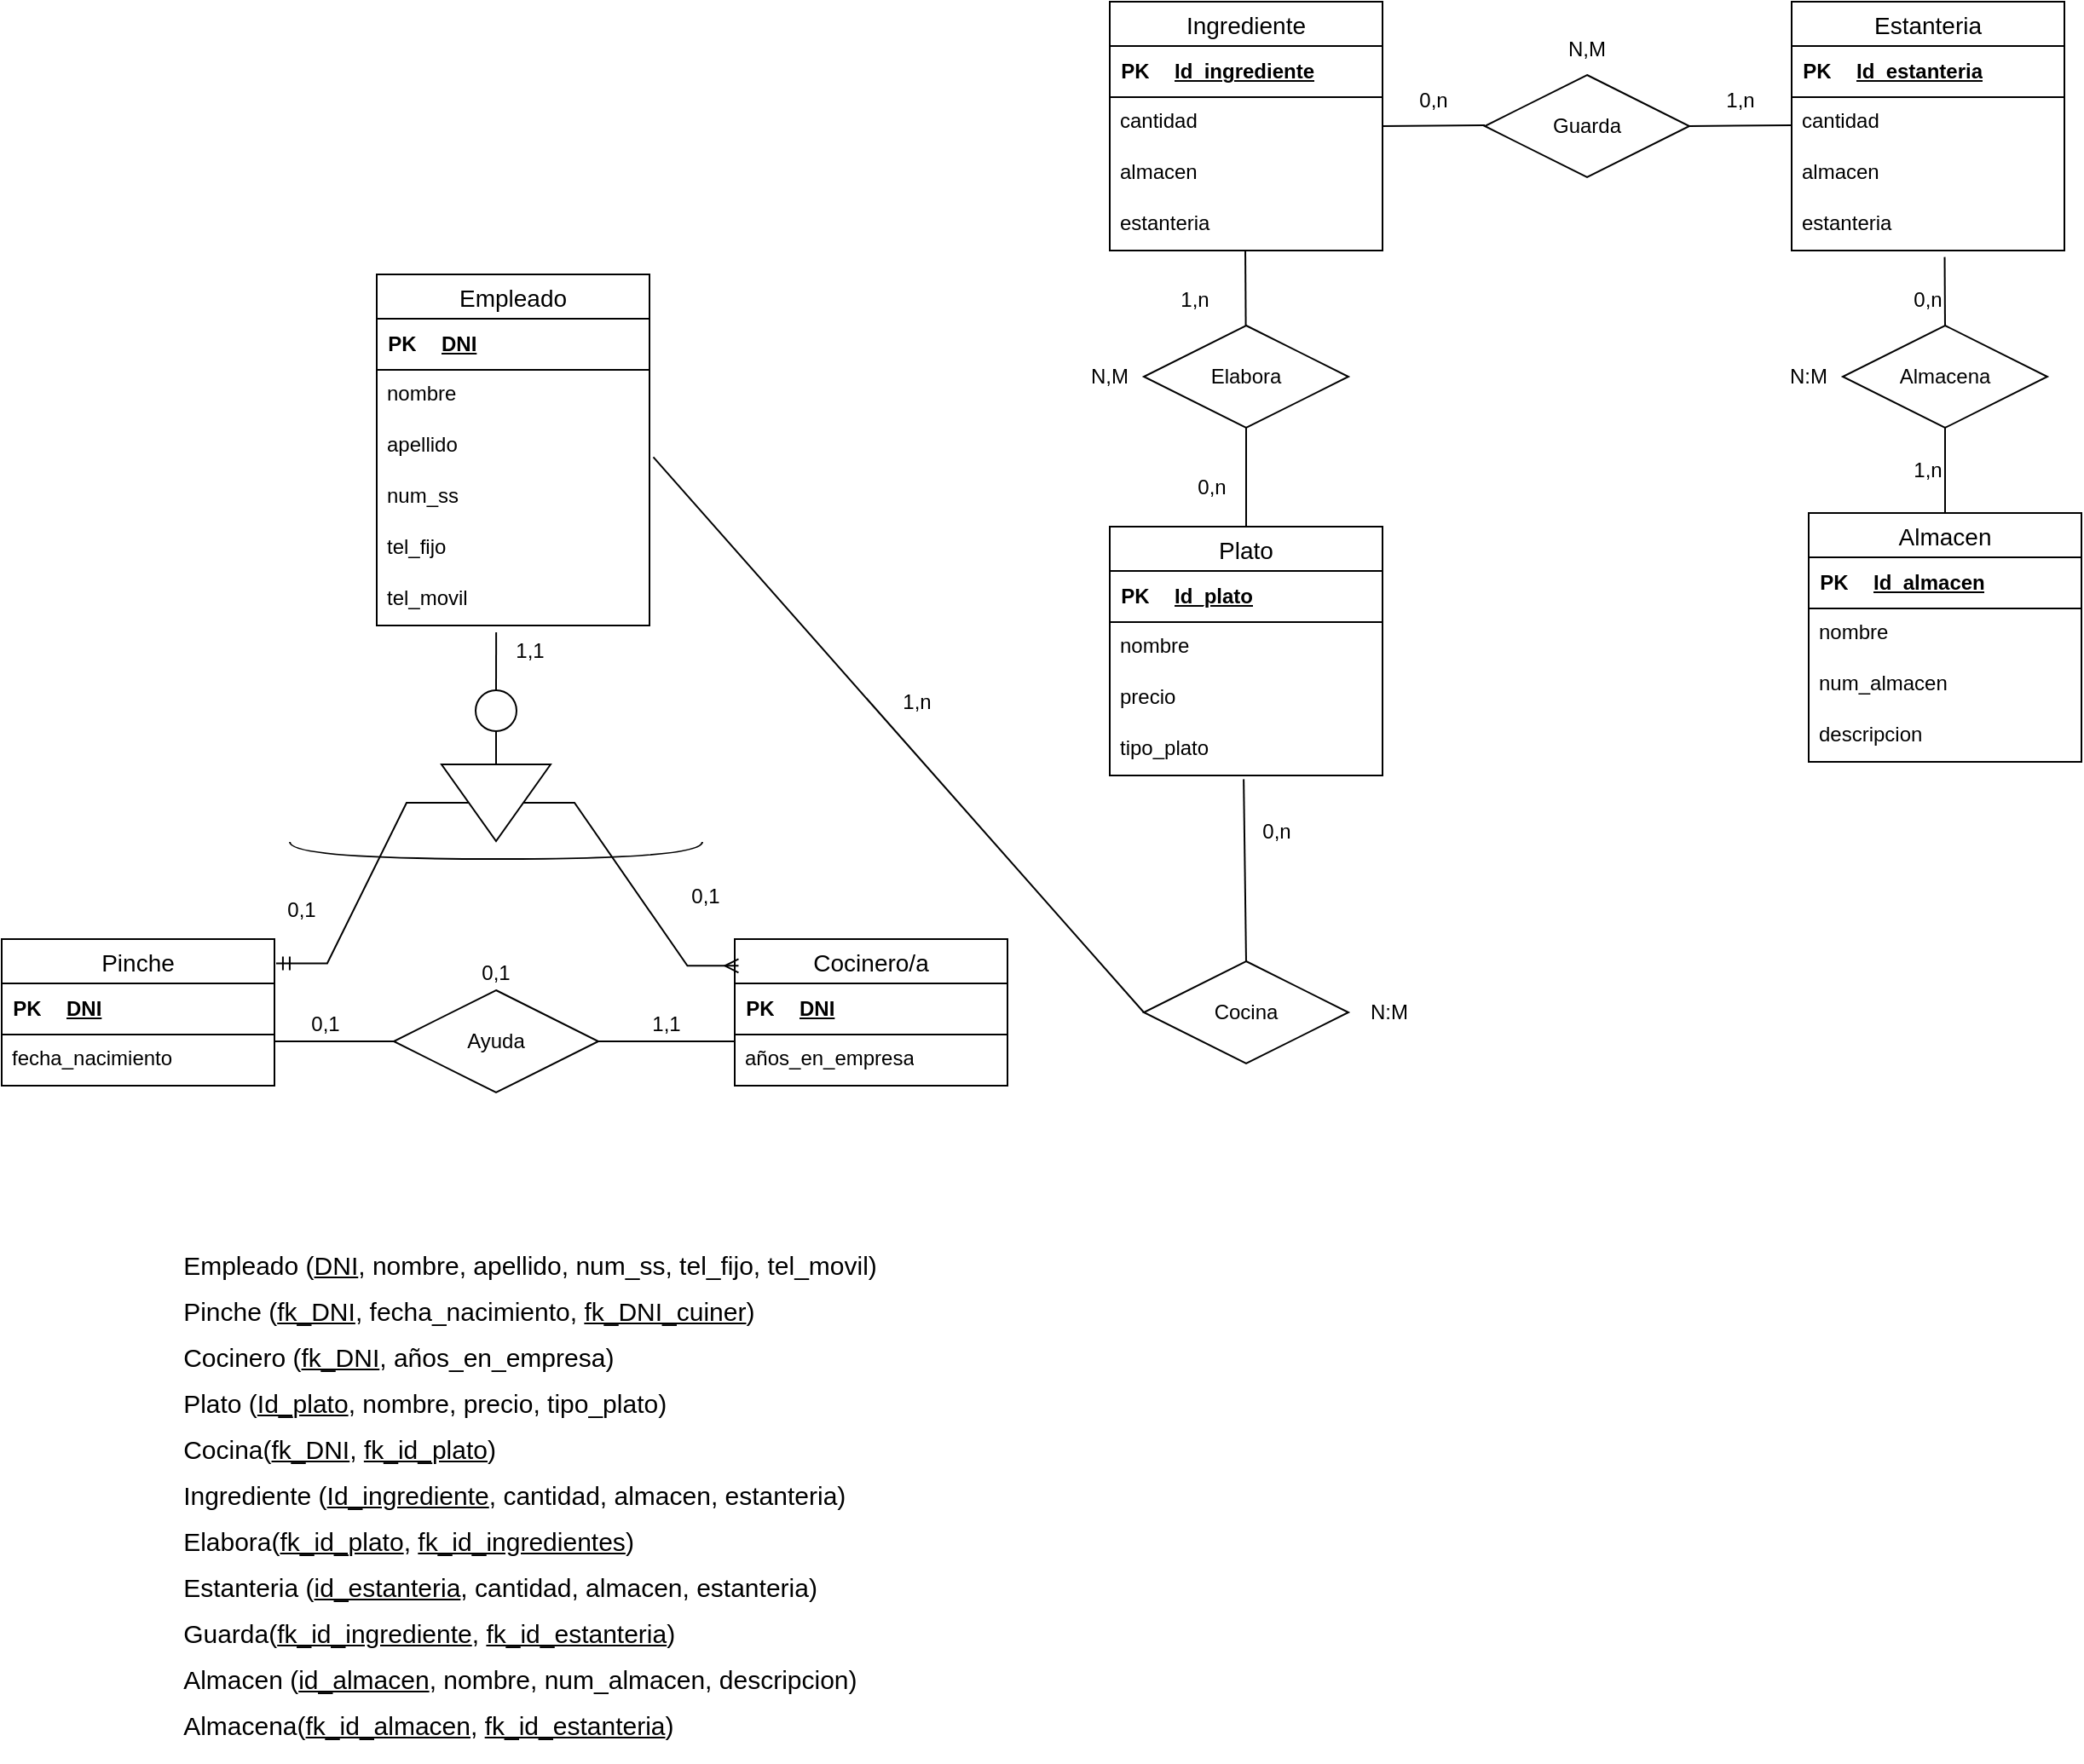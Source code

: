 <mxfile version="22.0.4" type="github">
  <diagram name="Pàgina-1" id="jTT7pIUcJYoTnPth3nRh">
    <mxGraphModel dx="2876" dy="2306" grid="0" gridSize="10" guides="1" tooltips="1" connect="1" arrows="1" fold="1" page="1" pageScale="1" pageWidth="827" pageHeight="1169" math="0" shadow="0">
      <root>
        <mxCell id="0" />
        <mxCell id="1" parent="0" />
        <mxCell id="fy2Gs_JUKnOa4gsoeW3t-79" value="Empleado" style="swimlane;fontStyle=0;childLayout=stackLayout;horizontal=1;startSize=26;horizontalStack=0;resizeParent=1;resizeParentMax=0;resizeLast=0;collapsible=1;marginBottom=0;align=center;fontSize=14;" parent="1" vertex="1">
          <mxGeometry x="-140" y="-50" width="160" height="206" as="geometry" />
        </mxCell>
        <mxCell id="fy2Gs_JUKnOa4gsoeW3t-83" value="" style="shape=table;startSize=0;container=1;collapsible=1;childLayout=tableLayout;fixedRows=1;rowLines=0;fontStyle=0;align=center;resizeLast=1;strokeColor=none;fillColor=none;collapsible=0;" parent="fy2Gs_JUKnOa4gsoeW3t-79" vertex="1">
          <mxGeometry y="26" width="160" height="30" as="geometry" />
        </mxCell>
        <mxCell id="fy2Gs_JUKnOa4gsoeW3t-84" value="" style="shape=tableRow;horizontal=0;startSize=0;swimlaneHead=0;swimlaneBody=0;fillColor=none;collapsible=0;dropTarget=0;points=[[0,0.5],[1,0.5]];portConstraint=eastwest;top=0;left=0;right=0;bottom=1;" parent="fy2Gs_JUKnOa4gsoeW3t-83" vertex="1">
          <mxGeometry width="160" height="30" as="geometry" />
        </mxCell>
        <mxCell id="fy2Gs_JUKnOa4gsoeW3t-85" value="PK" style="shape=partialRectangle;connectable=0;fillColor=none;top=0;left=0;bottom=0;right=0;fontStyle=1;overflow=hidden;whiteSpace=wrap;html=1;" parent="fy2Gs_JUKnOa4gsoeW3t-84" vertex="1">
          <mxGeometry width="30" height="30" as="geometry">
            <mxRectangle width="30" height="30" as="alternateBounds" />
          </mxGeometry>
        </mxCell>
        <mxCell id="fy2Gs_JUKnOa4gsoeW3t-86" value="DNI" style="shape=partialRectangle;connectable=0;fillColor=none;top=0;left=0;bottom=0;right=0;align=left;spacingLeft=6;fontStyle=5;overflow=hidden;whiteSpace=wrap;html=1;" parent="fy2Gs_JUKnOa4gsoeW3t-84" vertex="1">
          <mxGeometry x="30" width="130" height="30" as="geometry">
            <mxRectangle width="130" height="30" as="alternateBounds" />
          </mxGeometry>
        </mxCell>
        <mxCell id="fy2Gs_JUKnOa4gsoeW3t-80" value="nombre" style="text;strokeColor=none;fillColor=none;spacingLeft=4;spacingRight=4;overflow=hidden;rotatable=0;points=[[0,0.5],[1,0.5]];portConstraint=eastwest;fontSize=12;whiteSpace=wrap;html=1;" parent="fy2Gs_JUKnOa4gsoeW3t-79" vertex="1">
          <mxGeometry y="56" width="160" height="30" as="geometry" />
        </mxCell>
        <mxCell id="fy2Gs_JUKnOa4gsoeW3t-81" value="apellido" style="text;strokeColor=none;fillColor=none;spacingLeft=4;spacingRight=4;overflow=hidden;rotatable=0;points=[[0,0.5],[1,0.5]];portConstraint=eastwest;fontSize=12;whiteSpace=wrap;html=1;" parent="fy2Gs_JUKnOa4gsoeW3t-79" vertex="1">
          <mxGeometry y="86" width="160" height="30" as="geometry" />
        </mxCell>
        <mxCell id="fy2Gs_JUKnOa4gsoeW3t-87" value="num_ss" style="text;strokeColor=none;fillColor=none;spacingLeft=4;spacingRight=4;overflow=hidden;rotatable=0;points=[[0,0.5],[1,0.5]];portConstraint=eastwest;fontSize=12;whiteSpace=wrap;html=1;" parent="fy2Gs_JUKnOa4gsoeW3t-79" vertex="1">
          <mxGeometry y="116" width="160" height="30" as="geometry" />
        </mxCell>
        <mxCell id="fy2Gs_JUKnOa4gsoeW3t-88" value="tel_fijo" style="text;strokeColor=none;fillColor=none;spacingLeft=4;spacingRight=4;overflow=hidden;rotatable=0;points=[[0,0.5],[1,0.5]];portConstraint=eastwest;fontSize=12;whiteSpace=wrap;html=1;" parent="fy2Gs_JUKnOa4gsoeW3t-79" vertex="1">
          <mxGeometry y="146" width="160" height="30" as="geometry" />
        </mxCell>
        <mxCell id="fy2Gs_JUKnOa4gsoeW3t-82" value="tel_movil" style="text;strokeColor=none;fillColor=none;spacingLeft=4;spacingRight=4;overflow=hidden;rotatable=0;points=[[0,0.5],[1,0.5]];portConstraint=eastwest;fontSize=12;whiteSpace=wrap;html=1;" parent="fy2Gs_JUKnOa4gsoeW3t-79" vertex="1">
          <mxGeometry y="176" width="160" height="30" as="geometry" />
        </mxCell>
        <mxCell id="fy2Gs_JUKnOa4gsoeW3t-92" value="Cocinero/a" style="swimlane;fontStyle=0;childLayout=stackLayout;horizontal=1;startSize=26;horizontalStack=0;resizeParent=1;resizeParentMax=0;resizeLast=0;collapsible=1;marginBottom=0;align=center;fontSize=14;" parent="1" vertex="1">
          <mxGeometry x="70" y="340" width="160" height="86" as="geometry" />
        </mxCell>
        <mxCell id="fy2Gs_JUKnOa4gsoeW3t-93" value="" style="shape=table;startSize=0;container=1;collapsible=1;childLayout=tableLayout;fixedRows=1;rowLines=0;fontStyle=0;align=center;resizeLast=1;strokeColor=none;fillColor=none;collapsible=0;" parent="fy2Gs_JUKnOa4gsoeW3t-92" vertex="1">
          <mxGeometry y="26" width="160" height="30" as="geometry" />
        </mxCell>
        <mxCell id="fy2Gs_JUKnOa4gsoeW3t-94" value="" style="shape=tableRow;horizontal=0;startSize=0;swimlaneHead=0;swimlaneBody=0;fillColor=none;collapsible=0;dropTarget=0;points=[[0,0.5],[1,0.5]];portConstraint=eastwest;top=0;left=0;right=0;bottom=1;" parent="fy2Gs_JUKnOa4gsoeW3t-93" vertex="1">
          <mxGeometry width="160" height="30" as="geometry" />
        </mxCell>
        <mxCell id="fy2Gs_JUKnOa4gsoeW3t-95" value="PK" style="shape=partialRectangle;connectable=0;fillColor=none;top=0;left=0;bottom=0;right=0;fontStyle=1;overflow=hidden;whiteSpace=wrap;html=1;" parent="fy2Gs_JUKnOa4gsoeW3t-94" vertex="1">
          <mxGeometry width="30" height="30" as="geometry">
            <mxRectangle width="30" height="30" as="alternateBounds" />
          </mxGeometry>
        </mxCell>
        <mxCell id="fy2Gs_JUKnOa4gsoeW3t-96" value="DNI" style="shape=partialRectangle;connectable=0;fillColor=none;top=0;left=0;bottom=0;right=0;align=left;spacingLeft=6;fontStyle=5;overflow=hidden;whiteSpace=wrap;html=1;" parent="fy2Gs_JUKnOa4gsoeW3t-94" vertex="1">
          <mxGeometry x="30" width="130" height="30" as="geometry">
            <mxRectangle width="130" height="30" as="alternateBounds" />
          </mxGeometry>
        </mxCell>
        <mxCell id="fy2Gs_JUKnOa4gsoeW3t-102" value="años_en_empresa" style="text;strokeColor=none;fillColor=none;spacingLeft=4;spacingRight=4;overflow=hidden;rotatable=0;points=[[0,0.5],[1,0.5]];portConstraint=eastwest;fontSize=12;whiteSpace=wrap;html=1;" parent="fy2Gs_JUKnOa4gsoeW3t-92" vertex="1">
          <mxGeometry y="56" width="160" height="30" as="geometry" />
        </mxCell>
        <mxCell id="fy2Gs_JUKnOa4gsoeW3t-103" value="Pinche" style="swimlane;fontStyle=0;childLayout=stackLayout;horizontal=1;startSize=26;horizontalStack=0;resizeParent=1;resizeParentMax=0;resizeLast=0;collapsible=1;marginBottom=0;align=center;fontSize=14;" parent="1" vertex="1">
          <mxGeometry x="-360" y="340" width="160" height="86" as="geometry" />
        </mxCell>
        <mxCell id="fy2Gs_JUKnOa4gsoeW3t-104" value="" style="shape=table;startSize=0;container=1;collapsible=1;childLayout=tableLayout;fixedRows=1;rowLines=0;fontStyle=0;align=center;resizeLast=1;strokeColor=none;fillColor=none;collapsible=0;" parent="fy2Gs_JUKnOa4gsoeW3t-103" vertex="1">
          <mxGeometry y="26" width="160" height="30" as="geometry" />
        </mxCell>
        <mxCell id="fy2Gs_JUKnOa4gsoeW3t-105" value="" style="shape=tableRow;horizontal=0;startSize=0;swimlaneHead=0;swimlaneBody=0;fillColor=none;collapsible=0;dropTarget=0;points=[[0,0.5],[1,0.5]];portConstraint=eastwest;top=0;left=0;right=0;bottom=1;" parent="fy2Gs_JUKnOa4gsoeW3t-104" vertex="1">
          <mxGeometry width="160" height="30" as="geometry" />
        </mxCell>
        <mxCell id="fy2Gs_JUKnOa4gsoeW3t-106" value="PK" style="shape=partialRectangle;connectable=0;fillColor=none;top=0;left=0;bottom=0;right=0;fontStyle=1;overflow=hidden;whiteSpace=wrap;html=1;" parent="fy2Gs_JUKnOa4gsoeW3t-105" vertex="1">
          <mxGeometry width="30" height="30" as="geometry">
            <mxRectangle width="30" height="30" as="alternateBounds" />
          </mxGeometry>
        </mxCell>
        <mxCell id="fy2Gs_JUKnOa4gsoeW3t-107" value="DNI" style="shape=partialRectangle;connectable=0;fillColor=none;top=0;left=0;bottom=0;right=0;align=left;spacingLeft=6;fontStyle=5;overflow=hidden;whiteSpace=wrap;html=1;" parent="fy2Gs_JUKnOa4gsoeW3t-105" vertex="1">
          <mxGeometry x="30" width="130" height="30" as="geometry">
            <mxRectangle width="130" height="30" as="alternateBounds" />
          </mxGeometry>
        </mxCell>
        <mxCell id="fy2Gs_JUKnOa4gsoeW3t-113" value="fecha_nacimiento" style="text;strokeColor=none;fillColor=none;spacingLeft=4;spacingRight=4;overflow=hidden;rotatable=0;points=[[0,0.5],[1,0.5]];portConstraint=eastwest;fontSize=12;whiteSpace=wrap;html=1;" parent="fy2Gs_JUKnOa4gsoeW3t-103" vertex="1">
          <mxGeometry y="56" width="160" height="30" as="geometry" />
        </mxCell>
        <mxCell id="fy2Gs_JUKnOa4gsoeW3t-114" value="Plato" style="swimlane;fontStyle=0;childLayout=stackLayout;horizontal=1;startSize=26;horizontalStack=0;resizeParent=1;resizeParentMax=0;resizeLast=0;collapsible=1;marginBottom=0;align=center;fontSize=14;" parent="1" vertex="1">
          <mxGeometry x="290" y="98" width="160" height="146" as="geometry" />
        </mxCell>
        <mxCell id="fy2Gs_JUKnOa4gsoeW3t-115" value="" style="shape=table;startSize=0;container=1;collapsible=1;childLayout=tableLayout;fixedRows=1;rowLines=0;fontStyle=0;align=center;resizeLast=1;strokeColor=none;fillColor=none;collapsible=0;" parent="fy2Gs_JUKnOa4gsoeW3t-114" vertex="1">
          <mxGeometry y="26" width="160" height="30" as="geometry" />
        </mxCell>
        <mxCell id="fy2Gs_JUKnOa4gsoeW3t-116" value="" style="shape=tableRow;horizontal=0;startSize=0;swimlaneHead=0;swimlaneBody=0;fillColor=none;collapsible=0;dropTarget=0;points=[[0,0.5],[1,0.5]];portConstraint=eastwest;top=0;left=0;right=0;bottom=1;" parent="fy2Gs_JUKnOa4gsoeW3t-115" vertex="1">
          <mxGeometry width="160" height="30" as="geometry" />
        </mxCell>
        <mxCell id="fy2Gs_JUKnOa4gsoeW3t-117" value="PK" style="shape=partialRectangle;connectable=0;fillColor=none;top=0;left=0;bottom=0;right=0;fontStyle=1;overflow=hidden;whiteSpace=wrap;html=1;" parent="fy2Gs_JUKnOa4gsoeW3t-116" vertex="1">
          <mxGeometry width="30" height="30" as="geometry">
            <mxRectangle width="30" height="30" as="alternateBounds" />
          </mxGeometry>
        </mxCell>
        <mxCell id="fy2Gs_JUKnOa4gsoeW3t-118" value="Id_plato" style="shape=partialRectangle;connectable=0;fillColor=none;top=0;left=0;bottom=0;right=0;align=left;spacingLeft=6;fontStyle=5;overflow=hidden;whiteSpace=wrap;html=1;" parent="fy2Gs_JUKnOa4gsoeW3t-116" vertex="1">
          <mxGeometry x="30" width="130" height="30" as="geometry">
            <mxRectangle width="130" height="30" as="alternateBounds" />
          </mxGeometry>
        </mxCell>
        <mxCell id="fy2Gs_JUKnOa4gsoeW3t-119" value="nombre" style="text;strokeColor=none;fillColor=none;spacingLeft=4;spacingRight=4;overflow=hidden;rotatable=0;points=[[0,0.5],[1,0.5]];portConstraint=eastwest;fontSize=12;whiteSpace=wrap;html=1;" parent="fy2Gs_JUKnOa4gsoeW3t-114" vertex="1">
          <mxGeometry y="56" width="160" height="30" as="geometry" />
        </mxCell>
        <mxCell id="fy2Gs_JUKnOa4gsoeW3t-120" value="precio" style="text;strokeColor=none;fillColor=none;spacingLeft=4;spacingRight=4;overflow=hidden;rotatable=0;points=[[0,0.5],[1,0.5]];portConstraint=eastwest;fontSize=12;whiteSpace=wrap;html=1;" parent="fy2Gs_JUKnOa4gsoeW3t-114" vertex="1">
          <mxGeometry y="86" width="160" height="30" as="geometry" />
        </mxCell>
        <mxCell id="fy2Gs_JUKnOa4gsoeW3t-124" value="tipo_plato" style="text;strokeColor=none;fillColor=none;spacingLeft=4;spacingRight=4;overflow=hidden;rotatable=0;points=[[0,0.5],[1,0.5]];portConstraint=eastwest;fontSize=12;whiteSpace=wrap;html=1;" parent="fy2Gs_JUKnOa4gsoeW3t-114" vertex="1">
          <mxGeometry y="116" width="160" height="30" as="geometry" />
        </mxCell>
        <mxCell id="fy2Gs_JUKnOa4gsoeW3t-125" value="Ingrediente" style="swimlane;fontStyle=0;childLayout=stackLayout;horizontal=1;startSize=26;horizontalStack=0;resizeParent=1;resizeParentMax=0;resizeLast=0;collapsible=1;marginBottom=0;align=center;fontSize=14;" parent="1" vertex="1">
          <mxGeometry x="290" y="-210" width="160" height="146" as="geometry" />
        </mxCell>
        <mxCell id="fy2Gs_JUKnOa4gsoeW3t-126" value="" style="shape=table;startSize=0;container=1;collapsible=1;childLayout=tableLayout;fixedRows=1;rowLines=0;fontStyle=0;align=center;resizeLast=1;strokeColor=none;fillColor=none;collapsible=0;" parent="fy2Gs_JUKnOa4gsoeW3t-125" vertex="1">
          <mxGeometry y="26" width="160" height="30" as="geometry" />
        </mxCell>
        <mxCell id="fy2Gs_JUKnOa4gsoeW3t-127" value="" style="shape=tableRow;horizontal=0;startSize=0;swimlaneHead=0;swimlaneBody=0;fillColor=none;collapsible=0;dropTarget=0;points=[[0,0.5],[1,0.5]];portConstraint=eastwest;top=0;left=0;right=0;bottom=1;" parent="fy2Gs_JUKnOa4gsoeW3t-126" vertex="1">
          <mxGeometry width="160" height="30" as="geometry" />
        </mxCell>
        <mxCell id="fy2Gs_JUKnOa4gsoeW3t-128" value="PK" style="shape=partialRectangle;connectable=0;fillColor=none;top=0;left=0;bottom=0;right=0;fontStyle=1;overflow=hidden;whiteSpace=wrap;html=1;" parent="fy2Gs_JUKnOa4gsoeW3t-127" vertex="1">
          <mxGeometry width="30" height="30" as="geometry">
            <mxRectangle width="30" height="30" as="alternateBounds" />
          </mxGeometry>
        </mxCell>
        <mxCell id="fy2Gs_JUKnOa4gsoeW3t-129" value="Id_ingrediente" style="shape=partialRectangle;connectable=0;fillColor=none;top=0;left=0;bottom=0;right=0;align=left;spacingLeft=6;fontStyle=5;overflow=hidden;whiteSpace=wrap;html=1;" parent="fy2Gs_JUKnOa4gsoeW3t-127" vertex="1">
          <mxGeometry x="30" width="130" height="30" as="geometry">
            <mxRectangle width="130" height="30" as="alternateBounds" />
          </mxGeometry>
        </mxCell>
        <mxCell id="fy2Gs_JUKnOa4gsoeW3t-130" value="cantidad" style="text;strokeColor=none;fillColor=none;spacingLeft=4;spacingRight=4;overflow=hidden;rotatable=0;points=[[0,0.5],[1,0.5]];portConstraint=eastwest;fontSize=12;whiteSpace=wrap;html=1;" parent="fy2Gs_JUKnOa4gsoeW3t-125" vertex="1">
          <mxGeometry y="56" width="160" height="30" as="geometry" />
        </mxCell>
        <mxCell id="fy2Gs_JUKnOa4gsoeW3t-131" value="almacen" style="text;strokeColor=none;fillColor=none;spacingLeft=4;spacingRight=4;overflow=hidden;rotatable=0;points=[[0,0.5],[1,0.5]];portConstraint=eastwest;fontSize=12;whiteSpace=wrap;html=1;" parent="fy2Gs_JUKnOa4gsoeW3t-125" vertex="1">
          <mxGeometry y="86" width="160" height="30" as="geometry" />
        </mxCell>
        <mxCell id="fy2Gs_JUKnOa4gsoeW3t-132" value="estanteria" style="text;strokeColor=none;fillColor=none;spacingLeft=4;spacingRight=4;overflow=hidden;rotatable=0;points=[[0,0.5],[1,0.5]];portConstraint=eastwest;fontSize=12;whiteSpace=wrap;html=1;" parent="fy2Gs_JUKnOa4gsoeW3t-125" vertex="1">
          <mxGeometry y="116" width="160" height="30" as="geometry" />
        </mxCell>
        <mxCell id="fy2Gs_JUKnOa4gsoeW3t-134" value="Estanteria" style="swimlane;fontStyle=0;childLayout=stackLayout;horizontal=1;startSize=26;horizontalStack=0;resizeParent=1;resizeParentMax=0;resizeLast=0;collapsible=1;marginBottom=0;align=center;fontSize=14;" parent="1" vertex="1">
          <mxGeometry x="690" y="-210" width="160" height="146" as="geometry" />
        </mxCell>
        <mxCell id="fy2Gs_JUKnOa4gsoeW3t-135" value="" style="shape=table;startSize=0;container=1;collapsible=1;childLayout=tableLayout;fixedRows=1;rowLines=0;fontStyle=0;align=center;resizeLast=1;strokeColor=none;fillColor=none;collapsible=0;" parent="fy2Gs_JUKnOa4gsoeW3t-134" vertex="1">
          <mxGeometry y="26" width="160" height="30" as="geometry" />
        </mxCell>
        <mxCell id="fy2Gs_JUKnOa4gsoeW3t-136" value="" style="shape=tableRow;horizontal=0;startSize=0;swimlaneHead=0;swimlaneBody=0;fillColor=none;collapsible=0;dropTarget=0;points=[[0,0.5],[1,0.5]];portConstraint=eastwest;top=0;left=0;right=0;bottom=1;" parent="fy2Gs_JUKnOa4gsoeW3t-135" vertex="1">
          <mxGeometry width="160" height="30" as="geometry" />
        </mxCell>
        <mxCell id="fy2Gs_JUKnOa4gsoeW3t-137" value="PK" style="shape=partialRectangle;connectable=0;fillColor=none;top=0;left=0;bottom=0;right=0;fontStyle=1;overflow=hidden;whiteSpace=wrap;html=1;" parent="fy2Gs_JUKnOa4gsoeW3t-136" vertex="1">
          <mxGeometry width="30" height="30" as="geometry">
            <mxRectangle width="30" height="30" as="alternateBounds" />
          </mxGeometry>
        </mxCell>
        <mxCell id="fy2Gs_JUKnOa4gsoeW3t-138" value="Id_estanteria" style="shape=partialRectangle;connectable=0;fillColor=none;top=0;left=0;bottom=0;right=0;align=left;spacingLeft=6;fontStyle=5;overflow=hidden;whiteSpace=wrap;html=1;" parent="fy2Gs_JUKnOa4gsoeW3t-136" vertex="1">
          <mxGeometry x="30" width="130" height="30" as="geometry">
            <mxRectangle width="130" height="30" as="alternateBounds" />
          </mxGeometry>
        </mxCell>
        <mxCell id="fy2Gs_JUKnOa4gsoeW3t-139" value="cantidad" style="text;strokeColor=none;fillColor=none;spacingLeft=4;spacingRight=4;overflow=hidden;rotatable=0;points=[[0,0.5],[1,0.5]];portConstraint=eastwest;fontSize=12;whiteSpace=wrap;html=1;" parent="fy2Gs_JUKnOa4gsoeW3t-134" vertex="1">
          <mxGeometry y="56" width="160" height="30" as="geometry" />
        </mxCell>
        <mxCell id="fy2Gs_JUKnOa4gsoeW3t-140" value="almacen" style="text;strokeColor=none;fillColor=none;spacingLeft=4;spacingRight=4;overflow=hidden;rotatable=0;points=[[0,0.5],[1,0.5]];portConstraint=eastwest;fontSize=12;whiteSpace=wrap;html=1;" parent="fy2Gs_JUKnOa4gsoeW3t-134" vertex="1">
          <mxGeometry y="86" width="160" height="30" as="geometry" />
        </mxCell>
        <mxCell id="fy2Gs_JUKnOa4gsoeW3t-141" value="estanteria" style="text;strokeColor=none;fillColor=none;spacingLeft=4;spacingRight=4;overflow=hidden;rotatable=0;points=[[0,0.5],[1,0.5]];portConstraint=eastwest;fontSize=12;whiteSpace=wrap;html=1;" parent="fy2Gs_JUKnOa4gsoeW3t-134" vertex="1">
          <mxGeometry y="116" width="160" height="30" as="geometry" />
        </mxCell>
        <mxCell id="fy2Gs_JUKnOa4gsoeW3t-142" value="Almacen" style="swimlane;fontStyle=0;childLayout=stackLayout;horizontal=1;startSize=26;horizontalStack=0;resizeParent=1;resizeParentMax=0;resizeLast=0;collapsible=1;marginBottom=0;align=center;fontSize=14;" parent="1" vertex="1">
          <mxGeometry x="700" y="90" width="160" height="146" as="geometry" />
        </mxCell>
        <mxCell id="fy2Gs_JUKnOa4gsoeW3t-143" value="" style="shape=table;startSize=0;container=1;collapsible=1;childLayout=tableLayout;fixedRows=1;rowLines=0;fontStyle=0;align=center;resizeLast=1;strokeColor=none;fillColor=none;collapsible=0;" parent="fy2Gs_JUKnOa4gsoeW3t-142" vertex="1">
          <mxGeometry y="26" width="160" height="30" as="geometry" />
        </mxCell>
        <mxCell id="fy2Gs_JUKnOa4gsoeW3t-144" value="" style="shape=tableRow;horizontal=0;startSize=0;swimlaneHead=0;swimlaneBody=0;fillColor=none;collapsible=0;dropTarget=0;points=[[0,0.5],[1,0.5]];portConstraint=eastwest;top=0;left=0;right=0;bottom=1;" parent="fy2Gs_JUKnOa4gsoeW3t-143" vertex="1">
          <mxGeometry width="160" height="30" as="geometry" />
        </mxCell>
        <mxCell id="fy2Gs_JUKnOa4gsoeW3t-145" value="PK" style="shape=partialRectangle;connectable=0;fillColor=none;top=0;left=0;bottom=0;right=0;fontStyle=1;overflow=hidden;whiteSpace=wrap;html=1;" parent="fy2Gs_JUKnOa4gsoeW3t-144" vertex="1">
          <mxGeometry width="30" height="30" as="geometry">
            <mxRectangle width="30" height="30" as="alternateBounds" />
          </mxGeometry>
        </mxCell>
        <mxCell id="fy2Gs_JUKnOa4gsoeW3t-146" value="Id_almacen" style="shape=partialRectangle;connectable=0;fillColor=none;top=0;left=0;bottom=0;right=0;align=left;spacingLeft=6;fontStyle=5;overflow=hidden;whiteSpace=wrap;html=1;" parent="fy2Gs_JUKnOa4gsoeW3t-144" vertex="1">
          <mxGeometry x="30" width="130" height="30" as="geometry">
            <mxRectangle width="130" height="30" as="alternateBounds" />
          </mxGeometry>
        </mxCell>
        <mxCell id="fy2Gs_JUKnOa4gsoeW3t-147" value="nombre" style="text;strokeColor=none;fillColor=none;spacingLeft=4;spacingRight=4;overflow=hidden;rotatable=0;points=[[0,0.5],[1,0.5]];portConstraint=eastwest;fontSize=12;whiteSpace=wrap;html=1;" parent="fy2Gs_JUKnOa4gsoeW3t-142" vertex="1">
          <mxGeometry y="56" width="160" height="30" as="geometry" />
        </mxCell>
        <mxCell id="fy2Gs_JUKnOa4gsoeW3t-148" value="num_almacen" style="text;strokeColor=none;fillColor=none;spacingLeft=4;spacingRight=4;overflow=hidden;rotatable=0;points=[[0,0.5],[1,0.5]];portConstraint=eastwest;fontSize=12;whiteSpace=wrap;html=1;" parent="fy2Gs_JUKnOa4gsoeW3t-142" vertex="1">
          <mxGeometry y="86" width="160" height="30" as="geometry" />
        </mxCell>
        <mxCell id="fy2Gs_JUKnOa4gsoeW3t-149" value="descripcion" style="text;strokeColor=none;fillColor=none;spacingLeft=4;spacingRight=4;overflow=hidden;rotatable=0;points=[[0,0.5],[1,0.5]];portConstraint=eastwest;fontSize=12;whiteSpace=wrap;html=1;" parent="fy2Gs_JUKnOa4gsoeW3t-142" vertex="1">
          <mxGeometry y="116" width="160" height="30" as="geometry" />
        </mxCell>
        <mxCell id="fy2Gs_JUKnOa4gsoeW3t-151" value="" style="endArrow=none;html=1;rounded=0;entryX=0.438;entryY=1.133;entryDx=0;entryDy=0;entryPerimeter=0;exitX=0.5;exitY=0;exitDx=0;exitDy=0;" parent="1" source="cLzBhg89-Fmq2sAwmXO3-3" target="fy2Gs_JUKnOa4gsoeW3t-82" edge="1">
          <mxGeometry relative="1" as="geometry">
            <mxPoint x="-80" y="230" as="sourcePoint" />
            <mxPoint x="80" y="230" as="targetPoint" />
          </mxGeometry>
        </mxCell>
        <mxCell id="fy2Gs_JUKnOa4gsoeW3t-153" value="" style="edgeStyle=entityRelationEdgeStyle;fontSize=12;html=1;endArrow=ERmany;rounded=0;entryX=0.014;entryY=0.182;entryDx=0;entryDy=0;entryPerimeter=0;exitX=0.5;exitY=0;exitDx=0;exitDy=0;" parent="1" source="cLzBhg89-Fmq2sAwmXO3-5" target="fy2Gs_JUKnOa4gsoeW3t-92" edge="1">
          <mxGeometry width="100" height="100" relative="1" as="geometry">
            <mxPoint x="-10" y="273" as="sourcePoint" />
            <mxPoint x="154.64" y="365.14" as="targetPoint" />
            <Array as="points">
              <mxPoint x="50" y="410" />
            </Array>
          </mxGeometry>
        </mxCell>
        <mxCell id="fy2Gs_JUKnOa4gsoeW3t-154" value="" style="edgeStyle=entityRelationEdgeStyle;fontSize=12;html=1;endArrow=ERmandOne;rounded=0;entryX=1.006;entryY=0.166;entryDx=0;entryDy=0;entryPerimeter=0;" parent="1" source="cLzBhg89-Fmq2sAwmXO3-5" target="fy2Gs_JUKnOa4gsoeW3t-103" edge="1">
          <mxGeometry width="100" height="100" relative="1" as="geometry">
            <mxPoint x="-130" y="273" as="sourcePoint" />
            <mxPoint x="-150" y="350" as="targetPoint" />
            <Array as="points">
              <mxPoint x="-210" y="420" />
            </Array>
          </mxGeometry>
        </mxCell>
        <mxCell id="fy2Gs_JUKnOa4gsoeW3t-155" value="0,1" style="text;html=1;strokeColor=none;fillColor=none;align=center;verticalAlign=middle;whiteSpace=wrap;rounded=0;" parent="1" vertex="1">
          <mxGeometry x="-214" y="308" width="60" height="30" as="geometry" />
        </mxCell>
        <mxCell id="fy2Gs_JUKnOa4gsoeW3t-156" value="0,1" style="text;html=1;strokeColor=none;fillColor=none;align=center;verticalAlign=middle;whiteSpace=wrap;rounded=0;" parent="1" vertex="1">
          <mxGeometry x="23" y="300" width="60" height="30" as="geometry" />
        </mxCell>
        <mxCell id="fy2Gs_JUKnOa4gsoeW3t-157" value="1,1" style="text;html=1;strokeColor=none;fillColor=none;align=center;verticalAlign=middle;whiteSpace=wrap;rounded=0;" parent="1" vertex="1">
          <mxGeometry x="-80" y="156" width="60" height="30" as="geometry" />
        </mxCell>
        <mxCell id="fy2Gs_JUKnOa4gsoeW3t-158" value="Ayuda" style="shape=rhombus;perimeter=rhombusPerimeter;whiteSpace=wrap;html=1;align=center;" parent="1" vertex="1">
          <mxGeometry x="-130" y="370" width="120" height="60" as="geometry" />
        </mxCell>
        <mxCell id="fy2Gs_JUKnOa4gsoeW3t-159" value="" style="line;strokeWidth=1;rotatable=0;dashed=0;labelPosition=right;align=left;verticalAlign=middle;spacingTop=0;spacingLeft=6;points=[];portConstraint=eastwest;" parent="1" vertex="1">
          <mxGeometry x="-200" y="395" width="70" height="10" as="geometry" />
        </mxCell>
        <mxCell id="fy2Gs_JUKnOa4gsoeW3t-160" value="" style="line;strokeWidth=1;rotatable=0;dashed=0;labelPosition=right;align=left;verticalAlign=middle;spacingTop=0;spacingLeft=6;points=[];portConstraint=eastwest;" parent="1" vertex="1">
          <mxGeometry x="-10" y="395" width="80" height="10" as="geometry" />
        </mxCell>
        <mxCell id="fy2Gs_JUKnOa4gsoeW3t-161" value="0,1" style="text;html=1;strokeColor=none;fillColor=none;align=center;verticalAlign=middle;whiteSpace=wrap;rounded=0;" parent="1" vertex="1">
          <mxGeometry x="-200" y="375" width="60" height="30" as="geometry" />
        </mxCell>
        <mxCell id="fy2Gs_JUKnOa4gsoeW3t-162" value="1,1" style="text;html=1;strokeColor=none;fillColor=none;align=center;verticalAlign=middle;whiteSpace=wrap;rounded=0;" parent="1" vertex="1">
          <mxGeometry y="375" width="60" height="30" as="geometry" />
        </mxCell>
        <mxCell id="fy2Gs_JUKnOa4gsoeW3t-163" value="Cocina" style="shape=rhombus;perimeter=rhombusPerimeter;whiteSpace=wrap;html=1;align=center;" parent="1" vertex="1">
          <mxGeometry x="310" y="353" width="120" height="60" as="geometry" />
        </mxCell>
        <mxCell id="fy2Gs_JUKnOa4gsoeW3t-166" value="1,n" style="text;html=1;strokeColor=none;fillColor=none;align=center;verticalAlign=middle;whiteSpace=wrap;rounded=0;" parent="1" vertex="1">
          <mxGeometry x="147" y="186" width="60" height="30" as="geometry" />
        </mxCell>
        <mxCell id="fy2Gs_JUKnOa4gsoeW3t-167" value="0,n" style="text;html=1;strokeColor=none;fillColor=none;align=center;verticalAlign=middle;whiteSpace=wrap;rounded=0;" parent="1" vertex="1">
          <mxGeometry x="358" y="262" width="60" height="30" as="geometry" />
        </mxCell>
        <mxCell id="fy2Gs_JUKnOa4gsoeW3t-168" value="Elabora" style="shape=rhombus;perimeter=rhombusPerimeter;whiteSpace=wrap;html=1;align=center;" parent="1" vertex="1">
          <mxGeometry x="310" y="-20" width="120" height="60" as="geometry" />
        </mxCell>
        <mxCell id="fy2Gs_JUKnOa4gsoeW3t-170" value="" style="endArrow=none;html=1;rounded=0;entryX=0.497;entryY=0.989;entryDx=0;entryDy=0;entryPerimeter=0;" parent="1" source="fy2Gs_JUKnOa4gsoeW3t-168" target="fy2Gs_JUKnOa4gsoeW3t-132" edge="1">
          <mxGeometry relative="1" as="geometry">
            <mxPoint x="320" y="220" as="sourcePoint" />
            <mxPoint x="480" y="220" as="targetPoint" />
          </mxGeometry>
        </mxCell>
        <mxCell id="fy2Gs_JUKnOa4gsoeW3t-171" value="" style="endArrow=none;html=1;rounded=0;entryX=0.5;entryY=1;entryDx=0;entryDy=0;exitX=0.5;exitY=0;exitDx=0;exitDy=0;" parent="1" source="fy2Gs_JUKnOa4gsoeW3t-114" target="fy2Gs_JUKnOa4gsoeW3t-168" edge="1">
          <mxGeometry relative="1" as="geometry">
            <mxPoint x="378" y="-9" as="sourcePoint" />
            <mxPoint x="375" y="-49" as="targetPoint" />
            <Array as="points" />
          </mxGeometry>
        </mxCell>
        <mxCell id="fy2Gs_JUKnOa4gsoeW3t-172" value="1,n" style="text;html=1;strokeColor=none;fillColor=none;align=center;verticalAlign=middle;whiteSpace=wrap;rounded=0;" parent="1" vertex="1">
          <mxGeometry x="310" y="-50" width="60" height="30" as="geometry" />
        </mxCell>
        <mxCell id="fy2Gs_JUKnOa4gsoeW3t-173" value="0,n" style="text;html=1;strokeColor=none;fillColor=none;align=center;verticalAlign=middle;whiteSpace=wrap;rounded=0;" parent="1" vertex="1">
          <mxGeometry x="320" y="60" width="60" height="30" as="geometry" />
        </mxCell>
        <mxCell id="fy2Gs_JUKnOa4gsoeW3t-174" value="N,M" style="text;html=1;strokeColor=none;fillColor=none;align=center;verticalAlign=middle;whiteSpace=wrap;rounded=0;" parent="1" vertex="1">
          <mxGeometry x="260" y="-5" width="60" height="30" as="geometry" />
        </mxCell>
        <mxCell id="fy2Gs_JUKnOa4gsoeW3t-177" value="0,1" style="text;html=1;strokeColor=none;fillColor=none;align=center;verticalAlign=middle;whiteSpace=wrap;rounded=0;" parent="1" vertex="1">
          <mxGeometry x="-100" y="345" width="60" height="30" as="geometry" />
        </mxCell>
        <mxCell id="fy2Gs_JUKnOa4gsoeW3t-178" value="Guarda" style="shape=rhombus;perimeter=rhombusPerimeter;whiteSpace=wrap;html=1;align=center;" parent="1" vertex="1">
          <mxGeometry x="510" y="-167" width="120" height="60" as="geometry" />
        </mxCell>
        <mxCell id="fy2Gs_JUKnOa4gsoeW3t-179" value="Almacena" style="shape=rhombus;perimeter=rhombusPerimeter;whiteSpace=wrap;html=1;align=center;" parent="1" vertex="1">
          <mxGeometry x="720" y="-20" width="120" height="60" as="geometry" />
        </mxCell>
        <mxCell id="fy2Gs_JUKnOa4gsoeW3t-180" value="" style="endArrow=none;html=1;rounded=0;" parent="1" edge="1">
          <mxGeometry relative="1" as="geometry">
            <mxPoint x="450" y="-137" as="sourcePoint" />
            <mxPoint x="510" y="-137.5" as="targetPoint" />
          </mxGeometry>
        </mxCell>
        <mxCell id="fy2Gs_JUKnOa4gsoeW3t-181" value="" style="endArrow=none;html=1;rounded=0;" parent="1" edge="1">
          <mxGeometry relative="1" as="geometry">
            <mxPoint x="630" y="-137" as="sourcePoint" />
            <mxPoint x="690" y="-137.5" as="targetPoint" />
          </mxGeometry>
        </mxCell>
        <mxCell id="fy2Gs_JUKnOa4gsoeW3t-182" value="0,n" style="text;html=1;strokeColor=none;fillColor=none;align=center;verticalAlign=middle;whiteSpace=wrap;rounded=0;" parent="1" vertex="1">
          <mxGeometry x="450" y="-167" width="60" height="30" as="geometry" />
        </mxCell>
        <mxCell id="fy2Gs_JUKnOa4gsoeW3t-183" value="1,n" style="text;html=1;strokeColor=none;fillColor=none;align=center;verticalAlign=middle;whiteSpace=wrap;rounded=0;" parent="1" vertex="1">
          <mxGeometry x="630" y="-167" width="60" height="30" as="geometry" />
        </mxCell>
        <mxCell id="fy2Gs_JUKnOa4gsoeW3t-184" value="N,M" style="text;html=1;strokeColor=none;fillColor=none;align=center;verticalAlign=middle;whiteSpace=wrap;rounded=0;" parent="1" vertex="1">
          <mxGeometry x="540" y="-197" width="60" height="30" as="geometry" />
        </mxCell>
        <mxCell id="fy2Gs_JUKnOa4gsoeW3t-185" value="" style="endArrow=none;html=1;rounded=0;exitX=0.561;exitY=1.127;exitDx=0;exitDy=0;exitPerimeter=0;entryX=0.5;entryY=0;entryDx=0;entryDy=0;" parent="1" source="fy2Gs_JUKnOa4gsoeW3t-141" target="fy2Gs_JUKnOa4gsoeW3t-179" edge="1">
          <mxGeometry relative="1" as="geometry">
            <mxPoint x="320" y="-20" as="sourcePoint" />
            <mxPoint x="480" y="-20" as="targetPoint" />
          </mxGeometry>
        </mxCell>
        <mxCell id="fy2Gs_JUKnOa4gsoeW3t-186" value="" style="endArrow=none;html=1;rounded=0;exitX=0.5;exitY=0;exitDx=0;exitDy=0;entryX=0.5;entryY=1;entryDx=0;entryDy=0;" parent="1" source="fy2Gs_JUKnOa4gsoeW3t-142" target="fy2Gs_JUKnOa4gsoeW3t-179" edge="1">
          <mxGeometry relative="1" as="geometry">
            <mxPoint x="790" y="-50" as="sourcePoint" />
            <mxPoint x="790" y="-10" as="targetPoint" />
          </mxGeometry>
        </mxCell>
        <mxCell id="fy2Gs_JUKnOa4gsoeW3t-187" value="0,n" style="text;html=1;strokeColor=none;fillColor=none;align=center;verticalAlign=middle;whiteSpace=wrap;rounded=0;" parent="1" vertex="1">
          <mxGeometry x="740" y="-50" width="60" height="30" as="geometry" />
        </mxCell>
        <mxCell id="fy2Gs_JUKnOa4gsoeW3t-188" value="1,n" style="text;html=1;strokeColor=none;fillColor=none;align=center;verticalAlign=middle;whiteSpace=wrap;rounded=0;" parent="1" vertex="1">
          <mxGeometry x="740" y="50" width="60" height="30" as="geometry" />
        </mxCell>
        <mxCell id="fy2Gs_JUKnOa4gsoeW3t-189" value="N:M" style="text;html=1;strokeColor=none;fillColor=none;align=center;verticalAlign=middle;whiteSpace=wrap;rounded=0;" parent="1" vertex="1">
          <mxGeometry x="670" y="-5" width="60" height="30" as="geometry" />
        </mxCell>
        <mxCell id="fy2Gs_JUKnOa4gsoeW3t-190" value="" style="endArrow=none;html=1;rounded=0;entryX=0.491;entryY=1.073;entryDx=0;entryDy=0;exitX=0.5;exitY=0;exitDx=0;exitDy=0;entryPerimeter=0;" parent="1" target="fy2Gs_JUKnOa4gsoeW3t-124" edge="1">
          <mxGeometry relative="1" as="geometry">
            <mxPoint x="370" y="353" as="sourcePoint" />
            <mxPoint x="370" y="295" as="targetPoint" />
            <Array as="points" />
          </mxGeometry>
        </mxCell>
        <mxCell id="fy2Gs_JUKnOa4gsoeW3t-191" value="" style="endArrow=none;html=1;rounded=0;entryX=1.014;entryY=0.706;entryDx=0;entryDy=0;exitX=0;exitY=0.5;exitDx=0;exitDy=0;entryPerimeter=0;" parent="1" source="fy2Gs_JUKnOa4gsoeW3t-163" target="fy2Gs_JUKnOa4gsoeW3t-81" edge="1">
          <mxGeometry relative="1" as="geometry">
            <mxPoint x="380" y="363" as="sourcePoint" />
            <mxPoint x="379" y="256" as="targetPoint" />
            <Array as="points" />
          </mxGeometry>
        </mxCell>
        <mxCell id="uf1NiKmGzSr3yvprR-MH-1" value="N:M" style="text;html=1;strokeColor=none;fillColor=none;align=center;verticalAlign=middle;whiteSpace=wrap;rounded=0;" parent="1" vertex="1">
          <mxGeometry x="424" y="368" width="60" height="30" as="geometry" />
        </mxCell>
        <mxCell id="cLzBhg89-Fmq2sAwmXO3-1" value="&lt;div style=&quot;text-align: justify; line-height: 180%; font-size: 15px;&quot;&gt;&lt;span style=&quot;background-color: initial;&quot;&gt;&lt;font style=&quot;font-size: 15px;&quot;&gt;Empleado (&lt;u style=&quot;&quot;&gt;DNI&lt;/u&gt;, nombre, apellido, num_ss, tel_fijo, tel_movil)&lt;/font&gt;&lt;/span&gt;&lt;/div&gt;&lt;div style=&quot;text-align: justify; line-height: 180%; font-size: 15px;&quot;&gt;&lt;span style=&quot;background-color: initial;&quot;&gt;&lt;font style=&quot;font-size: 15px;&quot;&gt;Pinche (&lt;u&gt;fk_DNI&lt;/u&gt;, fecha_nacimiento, &lt;u&gt;fk_DNI_cuiner&lt;/u&gt;)&lt;/font&gt;&lt;/span&gt;&lt;/div&gt;&lt;div style=&quot;text-align: justify; line-height: 180%; font-size: 15px;&quot;&gt;&lt;span style=&quot;background-color: initial;&quot;&gt;&lt;font style=&quot;font-size: 15px;&quot;&gt;Cocinero (&lt;u&gt;fk_DNI&lt;/u&gt;, años_en_empresa)&lt;/font&gt;&lt;/span&gt;&lt;/div&gt;&lt;div style=&quot;text-align: justify; line-height: 180%; font-size: 15px;&quot;&gt;&lt;span style=&quot;background-color: initial;&quot;&gt;&lt;font style=&quot;font-size: 15px;&quot;&gt;Plato (&lt;u&gt;Id_plato&lt;/u&gt;, nombre, precio, tipo_plato)&lt;/font&gt;&lt;/span&gt;&lt;/div&gt;&lt;div style=&quot;text-align: justify; line-height: 180%; font-size: 15px;&quot;&gt;&lt;font style=&quot;font-size: 15px;&quot;&gt;Cocina(&lt;u style=&quot;border-color: var(--border-color);&quot;&gt;fk_DNI&lt;/u&gt;,&amp;nbsp;&lt;u style=&quot;border-color: var(--border-color);&quot;&gt;fk_id_plato&lt;/u&gt;)&lt;/font&gt;&lt;/div&gt;&lt;div style=&quot;text-align: justify; line-height: 180%; font-size: 15px;&quot;&gt;&lt;span style=&quot;background-color: initial;&quot;&gt;&lt;font style=&quot;font-size: 15px;&quot;&gt;Ingrediente (&lt;u&gt;Id_ingrediente&lt;/u&gt;, cantidad, almacen, estanteria)&lt;/font&gt;&lt;/span&gt;&lt;/div&gt;&lt;div style=&quot;text-align: justify; line-height: 180%; font-size: 15px;&quot;&gt;&lt;font style=&quot;font-size: 15px;&quot;&gt;Elabora(&lt;u&gt;fk_id_plato&lt;/u&gt;, &lt;u&gt;fk_id_ingredientes&lt;/u&gt;)&lt;span style=&quot;background-color: initial;&quot;&gt;&lt;font style=&quot;font-size: 15px;&quot;&gt;&lt;br&gt;&lt;/font&gt;&lt;/span&gt;&lt;/font&gt;&lt;/div&gt;&lt;div style=&quot;text-align: justify; line-height: 180%; font-size: 15px;&quot;&gt;&lt;span style=&quot;background-color: initial;&quot;&gt;&lt;font style=&quot;font-size: 15px;&quot;&gt;Estanteria (&lt;u&gt;id_estanteria&lt;/u&gt;, cantidad, almacen, estanteria)&lt;/font&gt;&lt;/span&gt;&lt;/div&gt;&lt;div style=&quot;text-align: justify; line-height: 180%; font-size: 15px;&quot;&gt;&lt;span style=&quot;background-color: initial;&quot;&gt;&lt;font style=&quot;font-size: 15px;&quot;&gt;Guarda(&lt;u&gt;fk_id_ingrediente&lt;/u&gt;, &lt;u&gt;fk_id_estanteria&lt;/u&gt;)&lt;/font&gt;&lt;/span&gt;&lt;/div&gt;&lt;div style=&quot;text-align: justify; line-height: 180%; font-size: 15px;&quot;&gt;&lt;span style=&quot;background-color: initial;&quot;&gt;&lt;font style=&quot;font-size: 15px;&quot;&gt;Almacen (&lt;u&gt;id_almacen&lt;/u&gt;, nombre, num_almacen, descripcion)&lt;/font&gt;&lt;/span&gt;&lt;/div&gt;&lt;div style=&quot;text-align: justify; line-height: 180%; font-size: 15px;&quot;&gt;&lt;span style=&quot;background-color: initial;&quot;&gt;&lt;font style=&quot;font-size: 15px;&quot;&gt;Almacena(&lt;u style=&quot;&quot;&gt;fk_id_almacen&lt;/u&gt;, &lt;u style=&quot;&quot;&gt;fk_id_estanteria&lt;/u&gt;)&lt;/font&gt;&lt;/span&gt;&lt;/div&gt;" style="text;html=1;strokeColor=none;fillColor=none;align=center;verticalAlign=middle;whiteSpace=wrap;rounded=0;" parent="1" vertex="1">
          <mxGeometry x="-331" y="508" width="562" height="315" as="geometry" />
        </mxCell>
        <mxCell id="cLzBhg89-Fmq2sAwmXO3-4" value="" style="endArrow=none;html=1;rounded=0;entryX=0.5;entryY=1;entryDx=0;entryDy=0;exitX=0.5;exitY=0;exitDx=0;exitDy=0;" parent="1" target="cLzBhg89-Fmq2sAwmXO3-3" edge="1">
          <mxGeometry relative="1" as="geometry">
            <mxPoint x="-70" y="243" as="sourcePoint" />
            <mxPoint x="-70" y="160" as="targetPoint" />
          </mxGeometry>
        </mxCell>
        <mxCell id="cLzBhg89-Fmq2sAwmXO3-3" value="" style="ellipse;whiteSpace=wrap;html=1;aspect=fixed;" parent="1" vertex="1">
          <mxGeometry x="-82" y="194" width="24" height="24" as="geometry" />
        </mxCell>
        <mxCell id="cLzBhg89-Fmq2sAwmXO3-5" value="" style="triangle;whiteSpace=wrap;html=1;rotation=90;" parent="1" vertex="1">
          <mxGeometry x="-92.5" y="228" width="45" height="64" as="geometry" />
        </mxCell>
        <mxCell id="cLzBhg89-Fmq2sAwmXO3-8" value="" style="shape=requiredInterface;html=1;verticalLabelPosition=bottom;sketch=0;rotation=90;" parent="1" vertex="1">
          <mxGeometry x="-75" y="167" width="10" height="242" as="geometry" />
        </mxCell>
      </root>
    </mxGraphModel>
  </diagram>
</mxfile>
